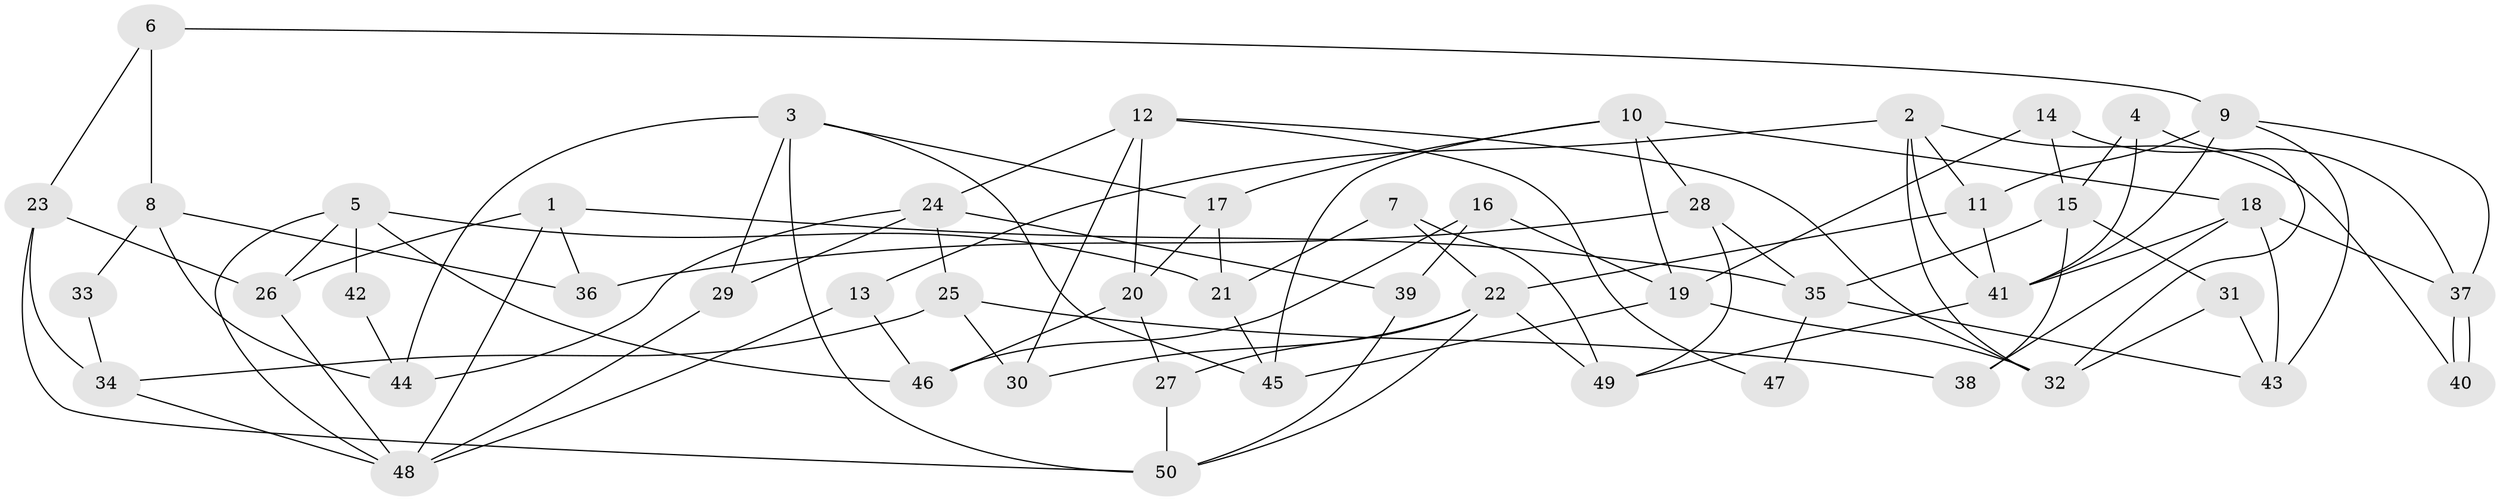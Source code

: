 // Generated by graph-tools (version 1.1) at 2025/02/03/09/25 03:02:02]
// undirected, 50 vertices, 100 edges
graph export_dot {
graph [start="1"]
  node [color=gray90,style=filled];
  1;
  2;
  3;
  4;
  5;
  6;
  7;
  8;
  9;
  10;
  11;
  12;
  13;
  14;
  15;
  16;
  17;
  18;
  19;
  20;
  21;
  22;
  23;
  24;
  25;
  26;
  27;
  28;
  29;
  30;
  31;
  32;
  33;
  34;
  35;
  36;
  37;
  38;
  39;
  40;
  41;
  42;
  43;
  44;
  45;
  46;
  47;
  48;
  49;
  50;
  1 -- 26;
  1 -- 48;
  1 -- 35;
  1 -- 36;
  2 -- 13;
  2 -- 11;
  2 -- 32;
  2 -- 40;
  2 -- 41;
  3 -- 44;
  3 -- 45;
  3 -- 17;
  3 -- 29;
  3 -- 50;
  4 -- 41;
  4 -- 32;
  4 -- 15;
  5 -- 21;
  5 -- 46;
  5 -- 26;
  5 -- 42;
  5 -- 48;
  6 -- 23;
  6 -- 9;
  6 -- 8;
  7 -- 49;
  7 -- 22;
  7 -- 21;
  8 -- 36;
  8 -- 33;
  8 -- 44;
  9 -- 37;
  9 -- 43;
  9 -- 11;
  9 -- 41;
  10 -- 19;
  10 -- 18;
  10 -- 17;
  10 -- 28;
  10 -- 45;
  11 -- 41;
  11 -- 22;
  12 -- 32;
  12 -- 30;
  12 -- 20;
  12 -- 24;
  12 -- 47;
  13 -- 46;
  13 -- 48;
  14 -- 37;
  14 -- 15;
  14 -- 19;
  15 -- 35;
  15 -- 31;
  15 -- 38;
  16 -- 19;
  16 -- 39;
  16 -- 46;
  17 -- 20;
  17 -- 21;
  18 -- 43;
  18 -- 41;
  18 -- 37;
  18 -- 38;
  19 -- 45;
  19 -- 32;
  20 -- 27;
  20 -- 46;
  21 -- 45;
  22 -- 27;
  22 -- 30;
  22 -- 49;
  22 -- 50;
  23 -- 50;
  23 -- 34;
  23 -- 26;
  24 -- 29;
  24 -- 25;
  24 -- 39;
  24 -- 44;
  25 -- 38;
  25 -- 30;
  25 -- 34;
  26 -- 48;
  27 -- 50;
  28 -- 49;
  28 -- 35;
  28 -- 36;
  29 -- 48;
  31 -- 32;
  31 -- 43;
  33 -- 34;
  34 -- 48;
  35 -- 43;
  35 -- 47;
  37 -- 40;
  37 -- 40;
  39 -- 50;
  41 -- 49;
  42 -- 44;
}
